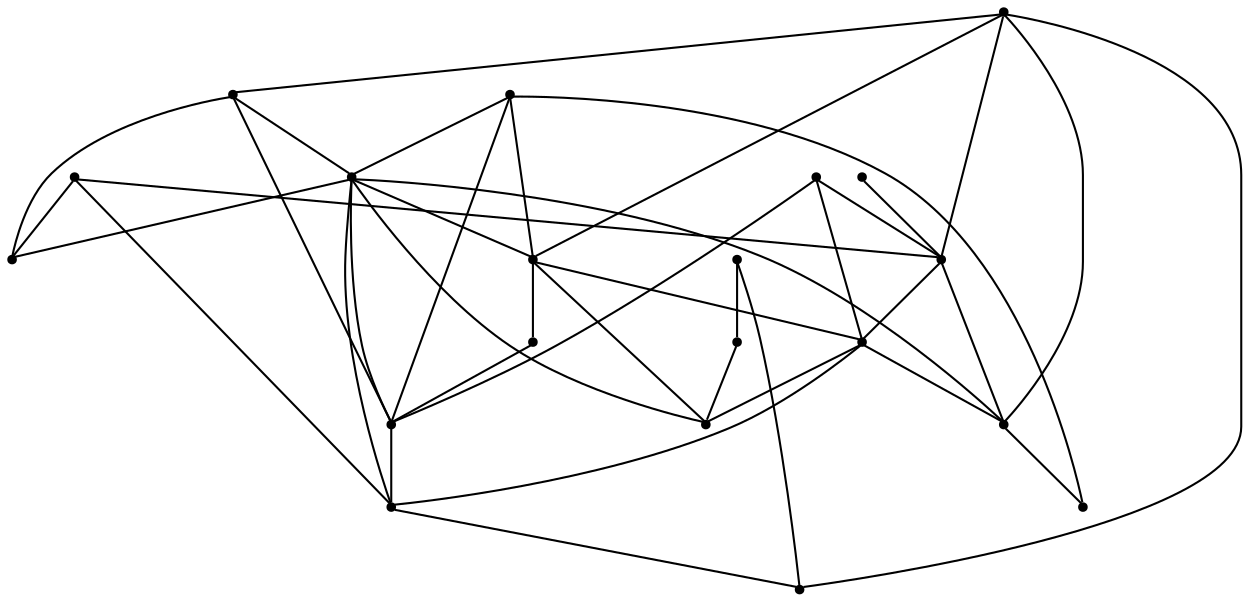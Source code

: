 graph {
  node [shape=point,comment="{\"directed\":false,\"doi\":\"10.1007/978-3-319-27261-0_40\",\"figure\":\"1 (3)\"}"]

  v0 [pos="1479.6388596183056,319.8807791496869"]
  v1 [pos="1479.6388596183056,353.9825911591561"]
  v2 [pos="1479.6388596183056,388.0896809426108"]
  v3 [pos="1479.6388596183056,285.7779179441843"]
  v4 [pos="1479.6388596183056,422.19150090053483"]
  v5 [pos="1479.6388596183056,524.5014437028128"]
  v6 [pos="1479.6388596183056,456.2996319315681"]
  v7 [pos="1479.6388596183056,490.39634103305735"]
  v8 [pos="1479.6388596183056,558.6065463725681"]
  v9 [pos="1479.6388596183056,592.7073250829137"]
  v10 [pos="1365.0028365782528,353.9871217783906"]
  v11 [pos="1365.0028365782528,388.08586568430803"]
  v12 [pos="1365.0028365782528,422.19096835406344"]
  v13 [pos="1365.0028365782528,456.29708842603293"]
  v14 [pos="1365.0028365782528,490.40193674523476"]
  v15 [pos="1365.0028365782528,524.5029698061339"]
  v16 [pos="1365.0028365782528,592.7088511862348"]
  v17 [pos="1365.0028365782528,558.6037485164795"]
  v18 [pos="1365.0028365782528,285.77539033555865"]
  v19 [pos="1365.0028365782528,319.88189193335836"]

  v0 -- v8 [id="-1",pos="1479.6388596183056,319.8807791496869 1548.5383409333822,319.87979354129186 1601.98440600847,373.3209432277838 1601.98440600847,439.23900496661616 1601.98440600847,505.1653648922571 1548.5383409333822,558.6065463725681 1479.6388596183056,558.6065463725681"]
  v1 -- v9 [id="-2",pos="1479.6388596183056,353.9825911591561 1548.5383409333822,353.98057225163745 1601.98440600847,407.42172193812934 1601.98440600847,473.3439486672756 1601.98440600847,539.2703085929165 1548.5383409333822,592.7073250829137 1479.6388596183056,592.7073250829137"]
  v1 -- v8 [id="-3",pos="1479.6388596183056,353.9825911591561 1539.1202603881457,353.9806358392758 1584.9274488451842,399.79152327073933 1584.9274488451842,456.29565770416934 1584.9274488451842,512.7998239314186 1539.1202603881457,558.6065463725681 1479.6388596183056,558.6065463725681"]
  v2 -- v7 [id="-4",pos="1479.6388596183056,388.0896809426108 1510.869834057498,388.0854523646586 1533.7734918744352,410.98466449182905 1533.7734918744352,439.2429791940149 1533.7734918744352,467.49296391557294 1510.869834057498,490.39634103305735 1479.6388596183056,490.39634103305735"]
  v16 -- v9 [id="-5",pos="1365.0028365782528,592.7088511862348 1479.6388596183056,592.7073250829137 1479.6388596183056,592.7073250829137 1479.6388596183056,592.7073250829137"]
  v15 -- v4 [id="-6",pos="1365.0028365782528,524.5029698061339 1479.6388596183056,422.19150090053483 1479.6388596183056,422.19150090053483 1479.6388596183056,422.19150090053483"]
  v15 -- v2 [id="-7",pos="1365.0028365782528,524.5029698061339 1479.6388596183056,388.0896809426108 1479.6388596183056,388.0896809426108 1479.6388596183056,388.0896809426108"]
  v15 -- v9 [id="-8",pos="1365.0028365782528,524.5029698061339 1479.6388596183056,592.7073250829137 1479.6388596183056,592.7073250829137 1479.6388596183056,592.7073250829137"]
  v15 -- v8 [id="-9",pos="1365.0028365782528,524.5029698061339 1479.6388596183056,558.6065463725681 1479.6388596183056,558.6065463725681 1479.6388596183056,558.6065463725681"]
  v14 -- v4 [id="-10",pos="1365.0028365782528,490.40193674523476 1479.6388596183056,422.19150090053483 1479.6388596183056,422.19150090053483 1479.6388596183056,422.19150090053483"]
  v14 -- v5 [id="-11",pos="1365.0028365782528,490.40193674523476 1479.6388596183056,524.5014437028128 1479.6388596183056,524.5014437028128 1479.6388596183056,524.5014437028128"]
  v13 -- v1 [id="-12",pos="1365.0028365782528,456.29708842603293 1479.6388596183056,353.9825911591561 1479.6388596183056,353.9825911591561 1479.6388596183056,353.9825911591561"]
  v13 -- v6 [id="-13",pos="1365.0028365782528,456.29708842603293 1479.6388596183056,456.2996319315681 1479.6388596183056,456.2996319315681 1479.6388596183056,456.2996319315681"]
  v13 -- v9 [id="-14",pos="1365.0028365782528,456.29708842603293 1479.6388596183056,592.7073250829137 1479.6388596183056,592.7073250829137 1479.6388596183056,592.7073250829137"]
  v12 -- v8 [id="-15",pos="1365.0028365782528,422.19096835406344 1479.6388596183056,558.6065463725681 1479.6388596183056,558.6065463725681 1479.6388596183056,558.6065463725681"]
  v12 -- v7 [id="-16",pos="1365.0028365782528,422.19096835406344 1479.6388596183056,490.39634103305735 1479.6388596183056,490.39634103305735 1479.6388596183056,490.39634103305735"]
  v12 -- v0 [id="-17",pos="1365.0028365782528,422.19096835406344 1479.6388596183056,319.8807791496869 1479.6388596183056,319.8807791496869 1479.6388596183056,319.8807791496869"]
  v11 -- v4 [id="-18",pos="1365.0028365782528,388.08586568430803 1479.6388596183056,422.19150090053483 1479.6388596183056,422.19150090053483 1479.6388596183056,422.19150090053483"]
  v19 -- v0 [id="-19",pos="1365.0028365782528,319.88189193335836 1479.6388596183056,319.8807791496869 1479.6388596183056,319.8807791496869 1479.6388596183056,319.8807791496869"]
  v19 -- v1 [id="-20",pos="1365.0028365782528,319.88189193335836 1479.6388596183056,353.9825911591561 1479.6388596183056,353.9825911591561 1479.6388596183056,353.9825911591561"]
  v19 -- v4 [id="-21",pos="1365.0028365782528,319.88189193335836 1479.6388596183056,422.19150090053483 1479.6388596183056,422.19150090053483 1479.6388596183056,422.19150090053483"]
  v18 -- v2 [id="-22",pos="1365.0028365782528,285.77539033555865 1479.6388596183056,388.0896809426108 1479.6388596183056,388.0896809426108 1479.6388596183056,388.0896809426108"]
  v18 -- v0 [id="-23",pos="1365.0028365782528,285.77539033555865 1479.6388596183056,319.8807791496869 1479.6388596183056,319.8807791496869 1479.6388596183056,319.8807791496869"]
  v3 -- v0 [id="-24",pos="1479.6388596183056,285.7779179441843 1492.0335457901897,285.77888765566956 1499.6680983958354,293.4091499106979 1499.6680983958354,302.8272422064142 1499.6680983958354,312.24527091449204 1492.0335457901897,319.8797299536535 1479.6388596183056,319.8807791496869"]
  v0 -- v1 [id="-25",pos="1479.6388596183056,319.8807791496869 1492.0335457901897,319.87966636601516 1499.6680983958354,327.5141254051766 1499.6680983958354,336.93215411325446 1499.6680983958354,346.3502146151516 1492.0335457901897,353.9805086639991 1479.6388596183056,353.9825911591561"]
  v11 -- v15 [id="-26",pos="1365.0028365782528,388.08586568430803 1324.348471960946,388.0855477461161 1293.8144583739313,418.623383902762 1293.8144583739313,456.2914291262171 1293.8144583739313,493.96777253648077 1324.348471960946,524.5014437028128 1365.0028365782528,524.5029698061339"]
  v18 -- v10 [id="-27",pos="1365.0028365782528,285.77539033555865 1343.1848874050897,285.7788240680312 1327.9198518525309,301.04354536222104 1327.9198518525309,319.87966636601516 1327.9198518525309,338.7157873698093 1343.1848874050897,353.9805086639991 1365.0028365782528,353.9871217783906"]
  v14 -- v15 [id="-28",pos="1365.0028365782528,490.40193674523476 1352.602967950326,490.39643641451494 1344.9726121802485,498.0308954536764 1344.9726121802485,507.44892416175423 1344.9726121802485,516.8669846636512 1352.602967950326,524.5014437028128 1365.0028365782528,524.5029698061339"]
  v12 -- v13 [id="-29",pos="1365.0028365782528,422.19096835406344 1352.602967950326,422.1904596529564 1344.9726121802485,429.8249186921179 1344.9726121802485,439.2471123905096 1344.9726121802485,448.66517289240664 1352.602967950326,456.2996319315681 1365.0028365782528,456.29708842603293"]
  v10 -- v11 [id="-30",pos="1365.0028365782528,353.9871217783906 1352.602967950326,353.9805086639991 1344.9726121802485,361.6191326934744 1344.9726121802485,371.0371614015523 1344.9726121802485,380.45522190344934 1352.602967950326,388.0896809426108 1365.0028365782528,388.08586568430803"]
  v15 -- v10 [id="-31",pos="1365.0028365782528,524.5029698061339 1314.9344610744422,524.5014437028128 1276.757628387481,486.3291485070054 1276.757628387481,439.24307457547246 1276.757628387481,392.1570006439395 1314.9344610744422,353.9805404578183 1365.0028365782528,353.9871217783906"]
  v15 -- v13 [id="-32",pos="1365.0028365782528,524.5029698061339 1343.1848874050897,524.5014437028128 1327.9198518525309,509.2325256244898 1327.9198518525309,490.39643641451494 1327.9198518525309,471.5603154107208 1343.1848874050897,456.2914291262171 1365.0028365782528,456.29708842603293"]
  v14 -- v13 [id="-33",pos="1365.0028365782528,490.40193674523476 1352.602967950326,490.39634103305735 1344.9726121802485,482.7618819938959 1344.9726121802485,473.3479864823127 1344.9726121802485,463.925792783921 1352.602967950326,456.2913337447595 1365.0028365782528,456.29708842603293"]
  v12 -- v11 [id="-34",pos="1365.0028365782528,422.19096835406344 1352.602967950326,422.1904596529564 1344.9726121802485,414.5601656041088 1344.9726121802485,405.14210510221176 1344.9726121802485,395.7240763941339 1352.602967950326,388.0854523646586 1365.0028365782528,388.08586568430803"]
  v17 -- v16 [id="-35",pos="1365.0028365782528,558.6037485164795 1352.602967950326,558.6023177946158 1344.9726121802485,566.2367768337774 1344.9726121802485,575.6589705321692 1344.9726121802485,585.0728660437524 1352.602967950326,592.7073250829137 1365.0028365782528,592.7088511862348"]
  v8 -- v5 [id="-36",pos="1479.6388596183056,558.6065463725681 1492.0335457901897,558.6065463725681 1499.6680983958354,550.9720873334068 1499.6680983958354,541.5540268315096 1499.6680983958354,532.1359981234318 1492.0335457901897,524.5015390842703 1479.6388596183056,524.5014437028128"]
  v1 -- v2 [id="-37",pos="1479.6388596183056,353.9825911591561 1492.0335457901897,353.9805086639991 1499.6680983958354,361.6191326934744 1499.6680983958354,371.0371614015523 1499.6680983958354,380.45522190344934 1492.0335457901897,388.0896809426108 1479.6388596183056,388.0896809426108"]
  v6 -- v4 [id="-38",pos="1479.6388596183056,456.2996319315681 1492.0335457901897,456.2996319315681 1499.6680983958354,448.66517289240664 1499.6680983958354,439.2471123905096 1499.6680983958354,429.8249186921179 1492.0335457901897,422.1904596529564 1479.6388596183056,422.19150090053483"]
  v4 -- v2 [id="-39",pos="1479.6388596183056,422.19150090053483 1492.0335457901897,422.1904596529564 1499.6680983958354,414.5601656041088 1499.6680983958354,405.14210510221176 1499.6680983958354,395.7240763941339 1492.0335457901897,388.0854523646586 1479.6388596183056,388.0896809426108"]
  v17 -- v7 [id="-40",pos="1365.0028365782528,558.6037485164795 1479.6388596183056,490.39634103305735 1479.6388596183056,490.39634103305735 1479.6388596183056,490.39634103305735"]
}
